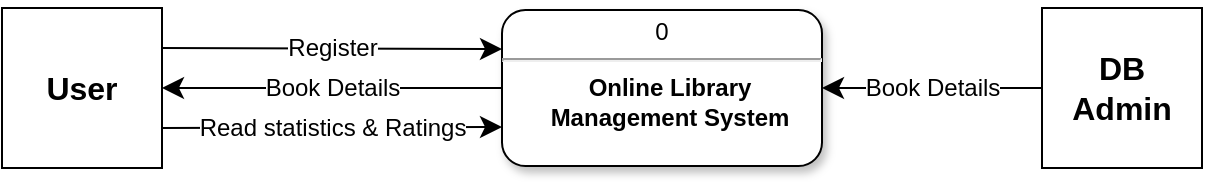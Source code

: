 <mxfile version="21.2.9" type="github">
  <diagram name="Page-1" id="efa7a0a1-bf9b-a30e-e6df-94a7791c09e9">
    <mxGraphModel dx="996" dy="623" grid="1" gridSize="10" guides="1" tooltips="1" connect="1" arrows="1" fold="1" page="1" pageScale="1" pageWidth="827" pageHeight="583" background="none" math="0" shadow="0">
      <root>
        <mxCell id="0" />
        <mxCell id="1" parent="0" />
        <mxCell id="25" value="&lt;p style=&quot;margin: 4px 0px 0px; text-align: center;&quot;&gt;0&lt;/p&gt;&lt;hr&gt;&lt;p style=&quot;text-align: center; margin: 0px 0px 0px 8px;&quot;&gt;&lt;b&gt;Online Library&lt;/b&gt;&lt;/p&gt;&lt;p style=&quot;text-align: center; margin: 0px 0px 0px 8px;&quot;&gt;&lt;b&gt;Management System&lt;/b&gt;&lt;/p&gt;" style="verticalAlign=top;align=left;overflow=fill;fontSize=12;fontFamily=Helvetica;html=1;shadow=1;rounded=1;container=0;labelBackgroundColor=none;" parent="1" vertex="1">
          <mxGeometry x="364" y="253" width="160" height="78" as="geometry" />
        </mxCell>
        <mxCell id="gcZOCHTruEdf8p6Z6TIm-25" value="User" style="whiteSpace=wrap;html=1;aspect=fixed;fontSize=16;fontStyle=1" vertex="1" parent="1">
          <mxGeometry x="114" y="252" width="80" height="80" as="geometry" />
        </mxCell>
        <mxCell id="gcZOCHTruEdf8p6Z6TIm-26" value="" style="endArrow=classic;html=1;rounded=0;fontSize=12;startSize=8;endSize=8;curved=1;exitX=1;exitY=0.25;exitDx=0;exitDy=0;entryX=0;entryY=0.25;entryDx=0;entryDy=0;" edge="1" parent="1" source="gcZOCHTruEdf8p6Z6TIm-25" target="25">
          <mxGeometry relative="1" as="geometry">
            <mxPoint x="254" y="292" as="sourcePoint" />
            <mxPoint x="354" y="292" as="targetPoint" />
          </mxGeometry>
        </mxCell>
        <mxCell id="gcZOCHTruEdf8p6Z6TIm-27" value="Register" style="edgeLabel;resizable=0;html=1;align=center;verticalAlign=middle;fontSize=12;" connectable="0" vertex="1" parent="gcZOCHTruEdf8p6Z6TIm-26">
          <mxGeometry relative="1" as="geometry" />
        </mxCell>
        <mxCell id="gcZOCHTruEdf8p6Z6TIm-31" value="" style="endArrow=classic;html=1;rounded=0;fontSize=12;startSize=8;endSize=8;curved=1;exitX=0;exitY=0.5;exitDx=0;exitDy=0;entryX=1;entryY=0.5;entryDx=0;entryDy=0;" edge="1" parent="1" source="25" target="gcZOCHTruEdf8p6Z6TIm-25">
          <mxGeometry relative="1" as="geometry">
            <mxPoint x="224" y="310" as="sourcePoint" />
            <mxPoint x="294" y="400" as="targetPoint" />
          </mxGeometry>
        </mxCell>
        <mxCell id="gcZOCHTruEdf8p6Z6TIm-32" value="Book Details" style="edgeLabel;resizable=0;html=1;align=center;verticalAlign=middle;fontSize=12;" connectable="0" vertex="1" parent="gcZOCHTruEdf8p6Z6TIm-31">
          <mxGeometry relative="1" as="geometry" />
        </mxCell>
        <mxCell id="gcZOCHTruEdf8p6Z6TIm-33" value="" style="endArrow=classic;html=1;rounded=0;fontSize=12;startSize=8;endSize=8;curved=1;exitX=1;exitY=0.75;exitDx=0;exitDy=0;entryX=0;entryY=0.75;entryDx=0;entryDy=0;" edge="1" parent="1" source="gcZOCHTruEdf8p6Z6TIm-25" target="25">
          <mxGeometry relative="1" as="geometry">
            <mxPoint x="234" y="282" as="sourcePoint" />
            <mxPoint x="374" y="284" as="targetPoint" />
          </mxGeometry>
        </mxCell>
        <mxCell id="gcZOCHTruEdf8p6Z6TIm-34" value="Read statistics &amp;amp; Ratings" style="edgeLabel;resizable=0;html=1;align=center;verticalAlign=middle;fontSize=12;" connectable="0" vertex="1" parent="gcZOCHTruEdf8p6Z6TIm-33">
          <mxGeometry relative="1" as="geometry" />
        </mxCell>
        <mxCell id="gcZOCHTruEdf8p6Z6TIm-36" value="DB&lt;br&gt;Admin" style="whiteSpace=wrap;html=1;aspect=fixed;fontSize=16;fontStyle=1" vertex="1" parent="1">
          <mxGeometry x="634" y="252" width="80" height="80" as="geometry" />
        </mxCell>
        <mxCell id="gcZOCHTruEdf8p6Z6TIm-37" value="" style="endArrow=classic;html=1;rounded=0;fontSize=12;startSize=8;endSize=8;curved=1;entryX=1;entryY=0.5;entryDx=0;entryDy=0;exitX=0;exitY=0.5;exitDx=0;exitDy=0;" edge="1" parent="1" source="gcZOCHTruEdf8p6Z6TIm-36" target="25">
          <mxGeometry relative="1" as="geometry">
            <mxPoint x="644" y="274" as="sourcePoint" />
            <mxPoint x="634" y="280" as="targetPoint" />
          </mxGeometry>
        </mxCell>
        <mxCell id="gcZOCHTruEdf8p6Z6TIm-38" value="Book Details" style="edgeLabel;resizable=0;html=1;align=center;verticalAlign=middle;fontSize=12;" connectable="0" vertex="1" parent="gcZOCHTruEdf8p6Z6TIm-37">
          <mxGeometry relative="1" as="geometry" />
        </mxCell>
      </root>
    </mxGraphModel>
  </diagram>
</mxfile>
